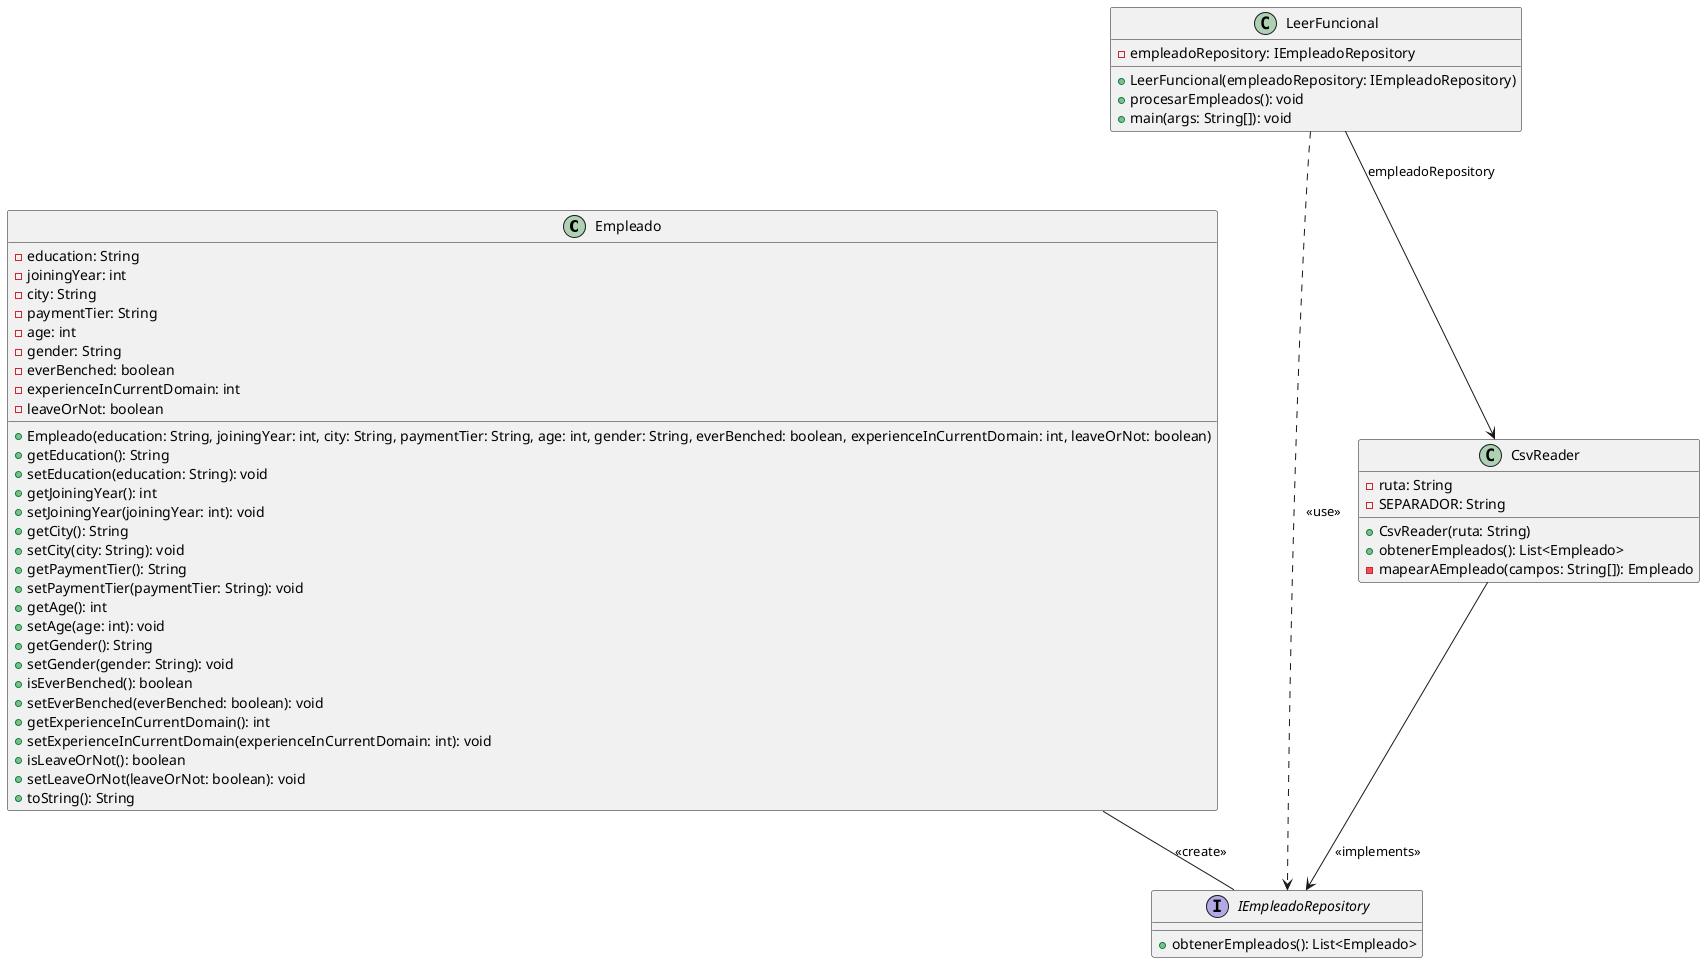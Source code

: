 @startuml
class Empleado {
  - education: String
  - joiningYear: int
  - city: String
  - paymentTier: String
  - age: int
  - gender: String
  - everBenched: boolean
  - experienceInCurrentDomain: int
  - leaveOrNot: boolean
  + Empleado(education: String, joiningYear: int, city: String, paymentTier: String, age: int, gender: String, everBenched: boolean, experienceInCurrentDomain: int, leaveOrNot: boolean)
  + getEducation(): String
  + setEducation(education: String): void
  + getJoiningYear(): int
  + setJoiningYear(joiningYear: int): void
  + getCity(): String
  + setCity(city: String): void
  + getPaymentTier(): String
  + setPaymentTier(paymentTier: String): void
  + getAge(): int
  + setAge(age: int): void
  + getGender(): String
  + setGender(gender: String): void
  + isEverBenched(): boolean
  + setEverBenched(everBenched: boolean): void
  + getExperienceInCurrentDomain(): int
  + setExperienceInCurrentDomain(experienceInCurrentDomain: int): void
  + isLeaveOrNot(): boolean
  + setLeaveOrNot(leaveOrNot: boolean): void
  + toString(): String
}

interface IEmpleadoRepository {
  + obtenerEmpleados(): List<Empleado>
}

class CsvReader {
  - ruta: String
  - SEPARADOR: String
  + CsvReader(ruta: String)
  + obtenerEmpleados(): List<Empleado>
  - mapearAEmpleado(campos: String[]): Empleado
}

class LeerFuncional {
  - empleadoRepository: IEmpleadoRepository
  + LeerFuncional(empleadoRepository: IEmpleadoRepository)
  + procesarEmpleados(): void
  + main(args: String[]): void
}

LeerFuncional ..> IEmpleadoRepository : <<use>>

LeerFuncional --> CsvReader : empleadoRepository
CsvReader --> IEmpleadoRepository : <<implements>>

Empleado -- IEmpleadoRepository : <<create>>
@enduml
